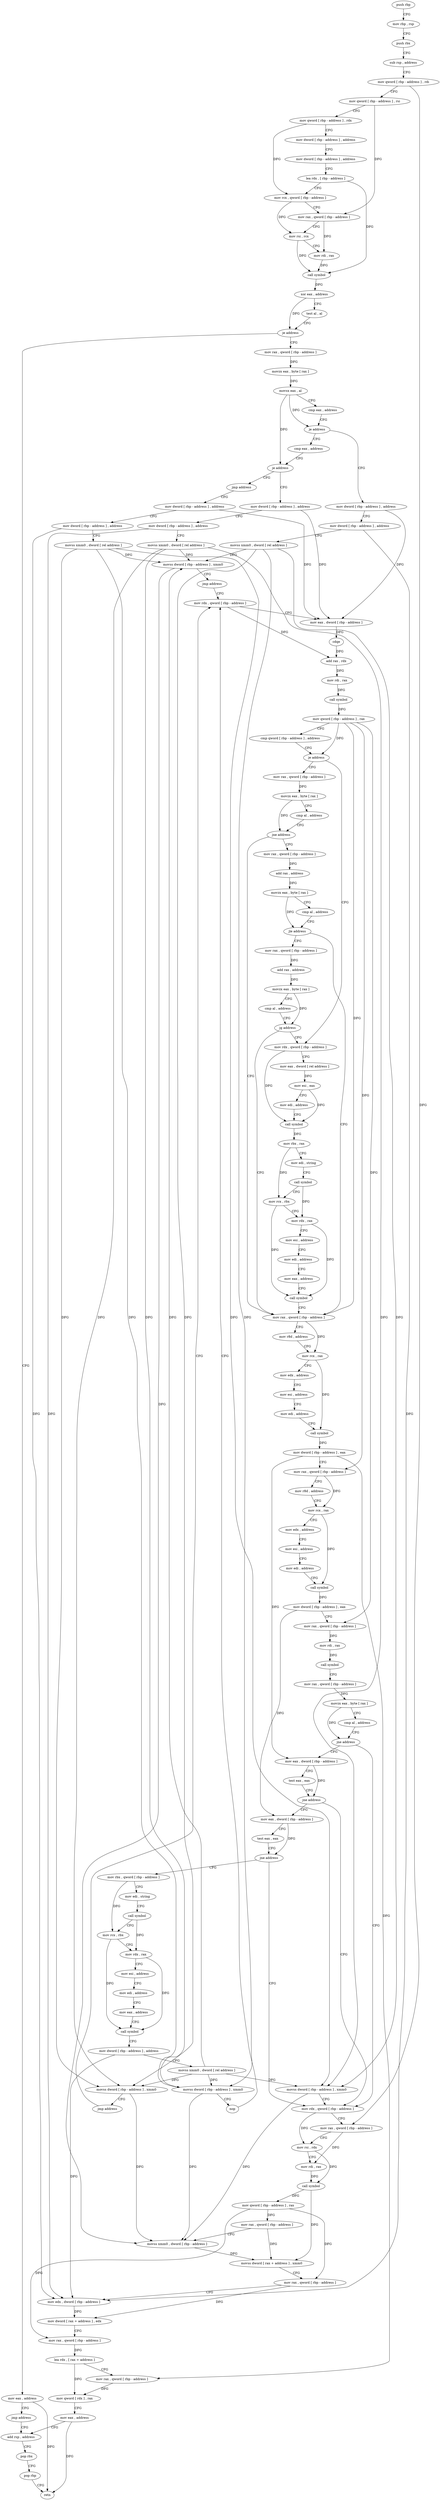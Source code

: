 digraph "func" {
"4265352" [label = "push rbp" ]
"4265353" [label = "mov rbp , rsp" ]
"4265356" [label = "push rbx" ]
"4265357" [label = "sub rsp , address" ]
"4265361" [label = "mov qword [ rbp - address ] , rdi" ]
"4265365" [label = "mov qword [ rbp - address ] , rsi" ]
"4265369" [label = "mov qword [ rbp - address ] , rdx" ]
"4265373" [label = "mov dword [ rbp - address ] , address" ]
"4265380" [label = "mov dword [ rbp - address ] , address" ]
"4265387" [label = "lea rdx , [ rbp - address ]" ]
"4265391" [label = "mov rcx , qword [ rbp - address ]" ]
"4265395" [label = "mov rax , qword [ rbp - address ]" ]
"4265399" [label = "mov rsi , rcx" ]
"4265402" [label = "mov rdi , rax" ]
"4265405" [label = "call symbol" ]
"4265410" [label = "xor eax , address" ]
"4265413" [label = "test al , al" ]
"4265415" [label = "je address" ]
"4265427" [label = "mov rax , qword [ rbp - address ]" ]
"4265417" [label = "mov eax , address" ]
"4265431" [label = "movzx eax , byte [ rax ]" ]
"4265434" [label = "movsx eax , al" ]
"4265437" [label = "cmp eax , address" ]
"4265440" [label = "je address" ]
"4265449" [label = "mov dword [ rbp - address ] , address" ]
"4265442" [label = "cmp eax , address" ]
"4265422" [label = "jmp address" ]
"4265904" [label = "add rsp , address" ]
"4265456" [label = "mov dword [ rbp - address ] , address" ]
"4265463" [label = "movss xmm0 , dword [ rel address ]" ]
"4265471" [label = "movss dword [ rbp - address ] , xmm0" ]
"4265476" [label = "jmp address" ]
"4265535" [label = "mov rdx , qword [ rbp - address ]" ]
"4265445" [label = "je address" ]
"4265478" [label = "mov dword [ rbp - address ] , address" ]
"4265447" [label = "jmp address" ]
"4265908" [label = "pop rbx" ]
"4265909" [label = "pop rbp" ]
"4265910" [label = "retn" ]
"4265539" [label = "mov eax , dword [ rbp - address ]" ]
"4265542" [label = "cdqe" ]
"4265544" [label = "add rax , rdx" ]
"4265547" [label = "mov rdi , rax" ]
"4265550" [label = "call symbol" ]
"4265555" [label = "mov qword [ rbp - address ] , rax" ]
"4265559" [label = "cmp qword [ rbp - address ] , address" ]
"4265564" [label = "je address" ]
"4265607" [label = "mov rdx , qword [ rbp - address ]" ]
"4265566" [label = "mov rax , qword [ rbp - address ]" ]
"4265485" [label = "mov dword [ rbp - address ] , address" ]
"4265492" [label = "movss xmm0 , dword [ rel address ]" ]
"4265500" [label = "movss dword [ rbp - address ] , xmm0" ]
"4265505" [label = "jmp address" ]
"4265507" [label = "mov dword [ rbp - address ] , address" ]
"4265611" [label = "mov eax , dword [ rel address ]" ]
"4265617" [label = "mov esi , eax" ]
"4265619" [label = "mov edi , address" ]
"4265624" [label = "call symbol" ]
"4265629" [label = "mov rbx , rax" ]
"4265632" [label = "mov edi , string" ]
"4265637" [label = "call symbol" ]
"4265642" [label = "mov rcx , rbx" ]
"4265645" [label = "mov rdx , rax" ]
"4265648" [label = "mov esi , address" ]
"4265653" [label = "mov edi , address" ]
"4265658" [label = "mov eax , address" ]
"4265663" [label = "call symbol" ]
"4265668" [label = "mov rax , qword [ rbp - address ]" ]
"4265570" [label = "movzx eax , byte [ rax ]" ]
"4265573" [label = "cmp al , address" ]
"4265575" [label = "jne address" ]
"4265577" [label = "mov rax , qword [ rbp - address ]" ]
"4265514" [label = "mov dword [ rbp - address ] , address" ]
"4265521" [label = "movss xmm0 , dword [ rel address ]" ]
"4265529" [label = "movss dword [ rbp - address ] , xmm0" ]
"4265534" [label = "nop" ]
"4265837" [label = "mov rdx , qword [ rbp - address ]" ]
"4265841" [label = "mov rax , qword [ rbp - address ]" ]
"4265845" [label = "mov rsi , rdx" ]
"4265848" [label = "mov rdi , rax" ]
"4265851" [label = "call symbol" ]
"4265856" [label = "mov qword [ rbp - address ] , rax" ]
"4265860" [label = "mov rax , qword [ rbp - address ]" ]
"4265864" [label = "movss xmm0 , dword [ rbp - address ]" ]
"4265869" [label = "movss dword [ rax + address ] , xmm0" ]
"4265874" [label = "mov rax , qword [ rbp - address ]" ]
"4265878" [label = "mov edx , dword [ rbp - address ]" ]
"4265881" [label = "mov dword [ rax + address ] , edx" ]
"4265884" [label = "mov rax , qword [ rbp - address ]" ]
"4265888" [label = "lea rdx , [ rax + address ]" ]
"4265892" [label = "mov rax , qword [ rbp - address ]" ]
"4265896" [label = "mov qword [ rdx ] , rax" ]
"4265899" [label = "mov eax , address" ]
"4265763" [label = "mov eax , dword [ rbp - address ]" ]
"4265766" [label = "test eax , eax" ]
"4265768" [label = "jne address" ]
"4265770" [label = "mov eax , dword [ rbp - address ]" ]
"4265672" [label = "mov r8d , address" ]
"4265678" [label = "mov rcx , rax" ]
"4265681" [label = "mov edx , address" ]
"4265686" [label = "mov esi , address" ]
"4265691" [label = "mov edi , address" ]
"4265696" [label = "call symbol" ]
"4265701" [label = "mov dword [ rbp - address ] , eax" ]
"4265704" [label = "mov rax , qword [ rbp - address ]" ]
"4265708" [label = "mov r8d , address" ]
"4265714" [label = "mov rcx , rax" ]
"4265717" [label = "mov edx , address" ]
"4265722" [label = "mov esi , address" ]
"4265727" [label = "mov edi , address" ]
"4265732" [label = "call symbol" ]
"4265737" [label = "mov dword [ rbp - address ] , eax" ]
"4265740" [label = "mov rax , qword [ rbp - address ]" ]
"4265744" [label = "mov rdi , rax" ]
"4265747" [label = "call symbol" ]
"4265752" [label = "mov rax , qword [ rbp - address ]" ]
"4265756" [label = "movzx eax , byte [ rax ]" ]
"4265759" [label = "cmp al , address" ]
"4265761" [label = "jne address" ]
"4265581" [label = "add rax , address" ]
"4265585" [label = "movzx eax , byte [ rax ]" ]
"4265588" [label = "cmp al , address" ]
"4265590" [label = "jle address" ]
"4265592" [label = "mov rax , qword [ rbp - address ]" ]
"4265773" [label = "test eax , eax" ]
"4265775" [label = "jne address" ]
"4265777" [label = "mov rbx , qword [ rbp - address ]" ]
"4265596" [label = "add rax , address" ]
"4265600" [label = "movzx eax , byte [ rax ]" ]
"4265603" [label = "cmp al , address" ]
"4265605" [label = "jg address" ]
"4265781" [label = "mov edi , string" ]
"4265786" [label = "call symbol" ]
"4265791" [label = "mov rcx , rbx" ]
"4265794" [label = "mov rdx , rax" ]
"4265797" [label = "mov esi , address" ]
"4265802" [label = "mov edi , address" ]
"4265807" [label = "mov eax , address" ]
"4265812" [label = "call symbol" ]
"4265817" [label = "mov dword [ rbp - address ] , address" ]
"4265824" [label = "movss xmm0 , dword [ rel address ]" ]
"4265832" [label = "movss dword [ rbp - address ] , xmm0" ]
"4265352" -> "4265353" [ label = "CFG" ]
"4265353" -> "4265356" [ label = "CFG" ]
"4265356" -> "4265357" [ label = "CFG" ]
"4265357" -> "4265361" [ label = "CFG" ]
"4265361" -> "4265365" [ label = "CFG" ]
"4265361" -> "4265841" [ label = "DFG" ]
"4265365" -> "4265369" [ label = "CFG" ]
"4265365" -> "4265395" [ label = "DFG" ]
"4265369" -> "4265373" [ label = "CFG" ]
"4265369" -> "4265391" [ label = "DFG" ]
"4265373" -> "4265380" [ label = "CFG" ]
"4265380" -> "4265387" [ label = "CFG" ]
"4265387" -> "4265391" [ label = "CFG" ]
"4265387" -> "4265405" [ label = "DFG" ]
"4265391" -> "4265395" [ label = "CFG" ]
"4265391" -> "4265399" [ label = "DFG" ]
"4265395" -> "4265399" [ label = "CFG" ]
"4265395" -> "4265402" [ label = "DFG" ]
"4265399" -> "4265402" [ label = "CFG" ]
"4265399" -> "4265405" [ label = "DFG" ]
"4265402" -> "4265405" [ label = "DFG" ]
"4265405" -> "4265410" [ label = "DFG" ]
"4265410" -> "4265413" [ label = "CFG" ]
"4265410" -> "4265415" [ label = "DFG" ]
"4265413" -> "4265415" [ label = "CFG" ]
"4265415" -> "4265427" [ label = "CFG" ]
"4265415" -> "4265417" [ label = "CFG" ]
"4265427" -> "4265431" [ label = "DFG" ]
"4265417" -> "4265422" [ label = "CFG" ]
"4265417" -> "4265910" [ label = "DFG" ]
"4265431" -> "4265434" [ label = "DFG" ]
"4265434" -> "4265437" [ label = "CFG" ]
"4265434" -> "4265440" [ label = "DFG" ]
"4265434" -> "4265445" [ label = "DFG" ]
"4265437" -> "4265440" [ label = "CFG" ]
"4265440" -> "4265449" [ label = "CFG" ]
"4265440" -> "4265442" [ label = "CFG" ]
"4265449" -> "4265456" [ label = "CFG" ]
"4265449" -> "4265539" [ label = "DFG" ]
"4265442" -> "4265445" [ label = "CFG" ]
"4265422" -> "4265904" [ label = "CFG" ]
"4265904" -> "4265908" [ label = "CFG" ]
"4265456" -> "4265463" [ label = "CFG" ]
"4265456" -> "4265878" [ label = "DFG" ]
"4265463" -> "4265471" [ label = "DFG" ]
"4265463" -> "4265500" [ label = "DFG" ]
"4265463" -> "4265529" [ label = "DFG" ]
"4265463" -> "4265832" [ label = "DFG" ]
"4265471" -> "4265476" [ label = "CFG" ]
"4265471" -> "4265864" [ label = "DFG" ]
"4265476" -> "4265535" [ label = "CFG" ]
"4265535" -> "4265539" [ label = "CFG" ]
"4265535" -> "4265544" [ label = "DFG" ]
"4265445" -> "4265478" [ label = "CFG" ]
"4265445" -> "4265447" [ label = "CFG" ]
"4265478" -> "4265485" [ label = "CFG" ]
"4265478" -> "4265539" [ label = "DFG" ]
"4265447" -> "4265507" [ label = "CFG" ]
"4265908" -> "4265909" [ label = "CFG" ]
"4265909" -> "4265910" [ label = "CFG" ]
"4265539" -> "4265542" [ label = "DFG" ]
"4265542" -> "4265544" [ label = "DFG" ]
"4265544" -> "4265547" [ label = "DFG" ]
"4265547" -> "4265550" [ label = "DFG" ]
"4265550" -> "4265555" [ label = "DFG" ]
"4265555" -> "4265559" [ label = "CFG" ]
"4265555" -> "4265564" [ label = "DFG" ]
"4265555" -> "4265668" [ label = "DFG" ]
"4265555" -> "4265704" [ label = "DFG" ]
"4265555" -> "4265740" [ label = "DFG" ]
"4265559" -> "4265564" [ label = "CFG" ]
"4265564" -> "4265607" [ label = "CFG" ]
"4265564" -> "4265566" [ label = "CFG" ]
"4265607" -> "4265611" [ label = "CFG" ]
"4265607" -> "4265624" [ label = "DFG" ]
"4265566" -> "4265570" [ label = "DFG" ]
"4265485" -> "4265492" [ label = "CFG" ]
"4265485" -> "4265878" [ label = "DFG" ]
"4265492" -> "4265500" [ label = "DFG" ]
"4265492" -> "4265471" [ label = "DFG" ]
"4265492" -> "4265529" [ label = "DFG" ]
"4265492" -> "4265832" [ label = "DFG" ]
"4265500" -> "4265505" [ label = "CFG" ]
"4265500" -> "4265864" [ label = "DFG" ]
"4265505" -> "4265535" [ label = "CFG" ]
"4265507" -> "4265514" [ label = "CFG" ]
"4265507" -> "4265539" [ label = "DFG" ]
"4265611" -> "4265617" [ label = "DFG" ]
"4265617" -> "4265619" [ label = "CFG" ]
"4265617" -> "4265624" [ label = "DFG" ]
"4265619" -> "4265624" [ label = "CFG" ]
"4265624" -> "4265629" [ label = "DFG" ]
"4265629" -> "4265632" [ label = "CFG" ]
"4265629" -> "4265642" [ label = "DFG" ]
"4265632" -> "4265637" [ label = "CFG" ]
"4265637" -> "4265642" [ label = "CFG" ]
"4265637" -> "4265645" [ label = "DFG" ]
"4265642" -> "4265645" [ label = "CFG" ]
"4265642" -> "4265663" [ label = "DFG" ]
"4265645" -> "4265648" [ label = "CFG" ]
"4265645" -> "4265663" [ label = "DFG" ]
"4265648" -> "4265653" [ label = "CFG" ]
"4265653" -> "4265658" [ label = "CFG" ]
"4265658" -> "4265663" [ label = "CFG" ]
"4265663" -> "4265668" [ label = "CFG" ]
"4265668" -> "4265672" [ label = "CFG" ]
"4265668" -> "4265678" [ label = "DFG" ]
"4265570" -> "4265573" [ label = "CFG" ]
"4265570" -> "4265575" [ label = "DFG" ]
"4265573" -> "4265575" [ label = "CFG" ]
"4265575" -> "4265668" [ label = "CFG" ]
"4265575" -> "4265577" [ label = "CFG" ]
"4265577" -> "4265581" [ label = "DFG" ]
"4265514" -> "4265521" [ label = "CFG" ]
"4265514" -> "4265878" [ label = "DFG" ]
"4265521" -> "4265529" [ label = "DFG" ]
"4265521" -> "4265471" [ label = "DFG" ]
"4265521" -> "4265500" [ label = "DFG" ]
"4265521" -> "4265832" [ label = "DFG" ]
"4265529" -> "4265534" [ label = "CFG" ]
"4265529" -> "4265864" [ label = "DFG" ]
"4265534" -> "4265535" [ label = "CFG" ]
"4265837" -> "4265841" [ label = "CFG" ]
"4265837" -> "4265845" [ label = "DFG" ]
"4265841" -> "4265845" [ label = "CFG" ]
"4265841" -> "4265848" [ label = "DFG" ]
"4265845" -> "4265848" [ label = "CFG" ]
"4265845" -> "4265851" [ label = "DFG" ]
"4265848" -> "4265851" [ label = "DFG" ]
"4265851" -> "4265856" [ label = "DFG" ]
"4265851" -> "4265869" [ label = "DFG" ]
"4265856" -> "4265860" [ label = "DFG" ]
"4265856" -> "4265874" [ label = "DFG" ]
"4265856" -> "4265884" [ label = "DFG" ]
"4265860" -> "4265864" [ label = "CFG" ]
"4265860" -> "4265869" [ label = "DFG" ]
"4265864" -> "4265869" [ label = "DFG" ]
"4265869" -> "4265874" [ label = "CFG" ]
"4265874" -> "4265878" [ label = "CFG" ]
"4265874" -> "4265881" [ label = "DFG" ]
"4265878" -> "4265881" [ label = "DFG" ]
"4265881" -> "4265884" [ label = "CFG" ]
"4265884" -> "4265888" [ label = "DFG" ]
"4265888" -> "4265892" [ label = "CFG" ]
"4265888" -> "4265896" [ label = "DFG" ]
"4265892" -> "4265896" [ label = "DFG" ]
"4265896" -> "4265899" [ label = "CFG" ]
"4265899" -> "4265904" [ label = "CFG" ]
"4265899" -> "4265910" [ label = "DFG" ]
"4265763" -> "4265766" [ label = "CFG" ]
"4265763" -> "4265768" [ label = "DFG" ]
"4265766" -> "4265768" [ label = "CFG" ]
"4265768" -> "4265837" [ label = "CFG" ]
"4265768" -> "4265770" [ label = "CFG" ]
"4265770" -> "4265773" [ label = "CFG" ]
"4265770" -> "4265775" [ label = "DFG" ]
"4265672" -> "4265678" [ label = "CFG" ]
"4265678" -> "4265681" [ label = "CFG" ]
"4265678" -> "4265696" [ label = "DFG" ]
"4265681" -> "4265686" [ label = "CFG" ]
"4265686" -> "4265691" [ label = "CFG" ]
"4265691" -> "4265696" [ label = "CFG" ]
"4265696" -> "4265701" [ label = "DFG" ]
"4265701" -> "4265704" [ label = "CFG" ]
"4265701" -> "4265892" [ label = "DFG" ]
"4265701" -> "4265763" [ label = "DFG" ]
"4265704" -> "4265708" [ label = "CFG" ]
"4265704" -> "4265714" [ label = "DFG" ]
"4265708" -> "4265714" [ label = "CFG" ]
"4265714" -> "4265717" [ label = "CFG" ]
"4265714" -> "4265732" [ label = "DFG" ]
"4265717" -> "4265722" [ label = "CFG" ]
"4265722" -> "4265727" [ label = "CFG" ]
"4265727" -> "4265732" [ label = "CFG" ]
"4265732" -> "4265737" [ label = "DFG" ]
"4265737" -> "4265740" [ label = "CFG" ]
"4265737" -> "4265770" [ label = "DFG" ]
"4265740" -> "4265744" [ label = "DFG" ]
"4265744" -> "4265747" [ label = "DFG" ]
"4265747" -> "4265752" [ label = "CFG" ]
"4265752" -> "4265756" [ label = "DFG" ]
"4265756" -> "4265759" [ label = "CFG" ]
"4265756" -> "4265761" [ label = "DFG" ]
"4265759" -> "4265761" [ label = "CFG" ]
"4265761" -> "4265837" [ label = "CFG" ]
"4265761" -> "4265763" [ label = "CFG" ]
"4265581" -> "4265585" [ label = "DFG" ]
"4265585" -> "4265588" [ label = "CFG" ]
"4265585" -> "4265590" [ label = "DFG" ]
"4265588" -> "4265590" [ label = "CFG" ]
"4265590" -> "4265668" [ label = "CFG" ]
"4265590" -> "4265592" [ label = "CFG" ]
"4265592" -> "4265596" [ label = "DFG" ]
"4265773" -> "4265775" [ label = "CFG" ]
"4265775" -> "4265837" [ label = "CFG" ]
"4265775" -> "4265777" [ label = "CFG" ]
"4265777" -> "4265781" [ label = "CFG" ]
"4265777" -> "4265791" [ label = "DFG" ]
"4265596" -> "4265600" [ label = "DFG" ]
"4265600" -> "4265603" [ label = "CFG" ]
"4265600" -> "4265605" [ label = "DFG" ]
"4265603" -> "4265605" [ label = "CFG" ]
"4265605" -> "4265668" [ label = "CFG" ]
"4265605" -> "4265607" [ label = "CFG" ]
"4265781" -> "4265786" [ label = "CFG" ]
"4265786" -> "4265791" [ label = "CFG" ]
"4265786" -> "4265794" [ label = "DFG" ]
"4265791" -> "4265794" [ label = "CFG" ]
"4265791" -> "4265812" [ label = "DFG" ]
"4265794" -> "4265797" [ label = "CFG" ]
"4265794" -> "4265812" [ label = "DFG" ]
"4265797" -> "4265802" [ label = "CFG" ]
"4265802" -> "4265807" [ label = "CFG" ]
"4265807" -> "4265812" [ label = "CFG" ]
"4265812" -> "4265817" [ label = "CFG" ]
"4265817" -> "4265824" [ label = "CFG" ]
"4265817" -> "4265878" [ label = "DFG" ]
"4265824" -> "4265832" [ label = "DFG" ]
"4265824" -> "4265471" [ label = "DFG" ]
"4265824" -> "4265500" [ label = "DFG" ]
"4265824" -> "4265529" [ label = "DFG" ]
"4265832" -> "4265837" [ label = "CFG" ]
"4265832" -> "4265864" [ label = "DFG" ]
}

